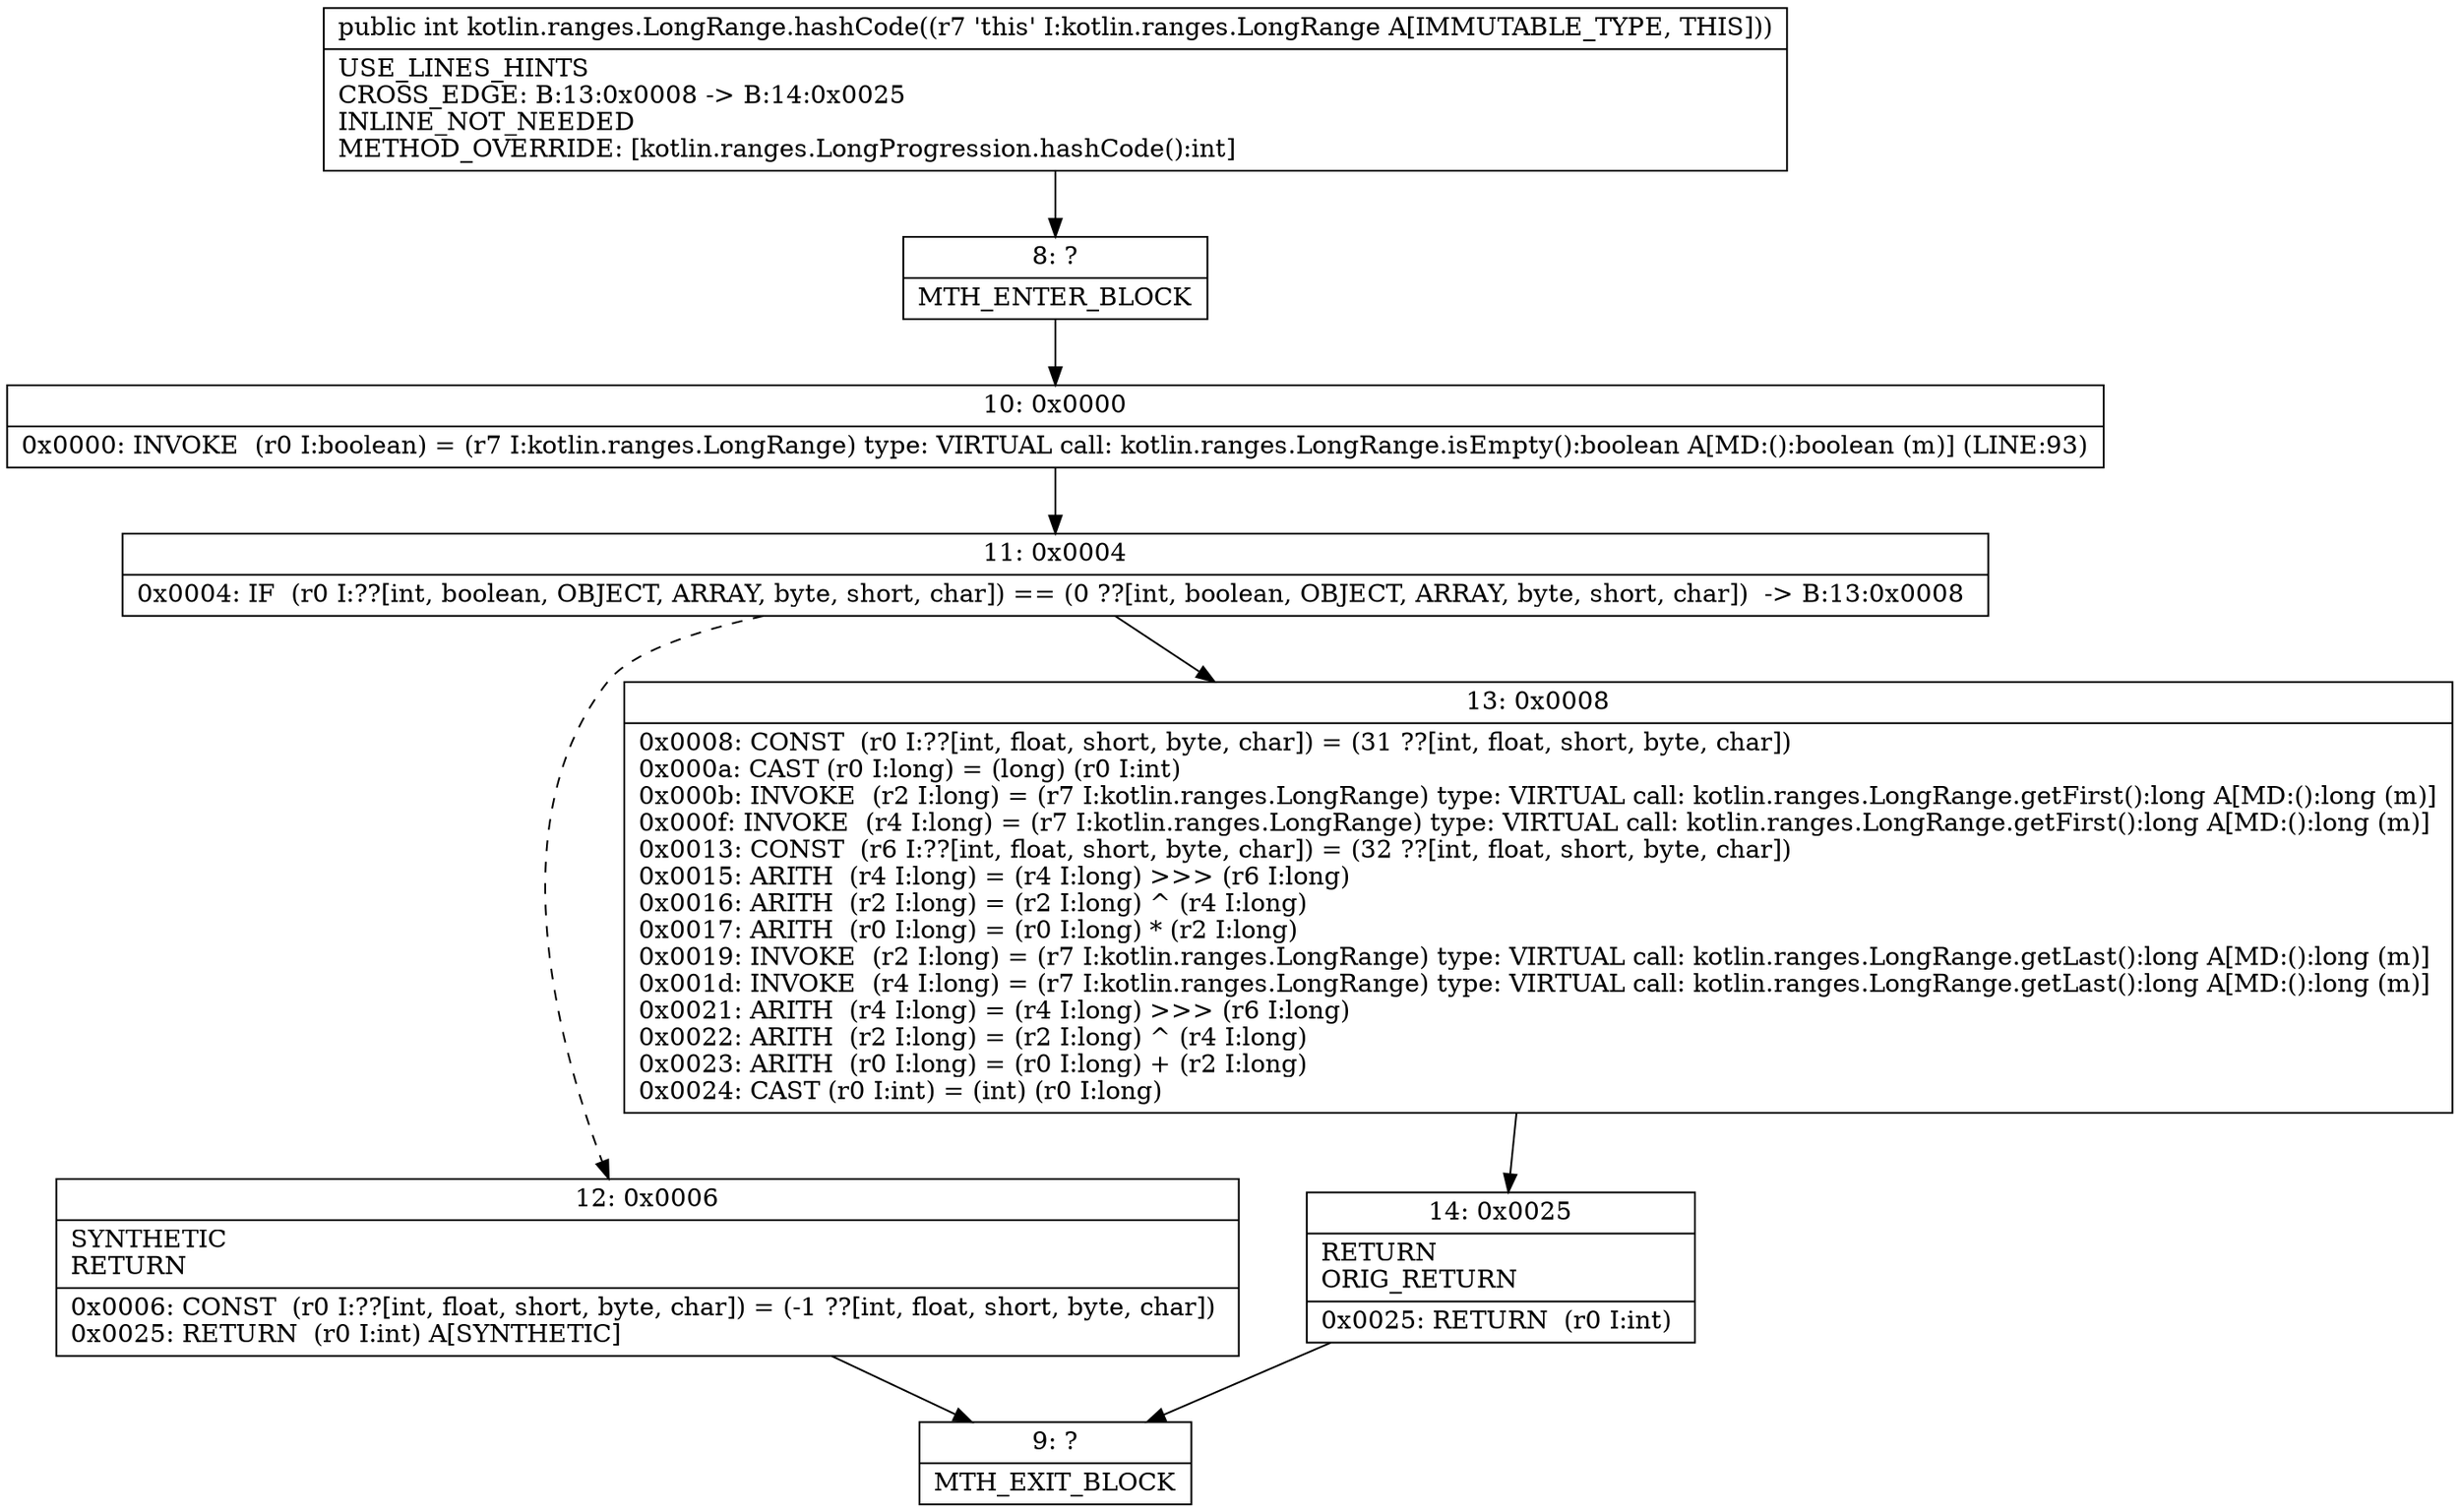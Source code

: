 digraph "CFG forkotlin.ranges.LongRange.hashCode()I" {
Node_8 [shape=record,label="{8\:\ ?|MTH_ENTER_BLOCK\l}"];
Node_10 [shape=record,label="{10\:\ 0x0000|0x0000: INVOKE  (r0 I:boolean) = (r7 I:kotlin.ranges.LongRange) type: VIRTUAL call: kotlin.ranges.LongRange.isEmpty():boolean A[MD:():boolean (m)] (LINE:93)\l}"];
Node_11 [shape=record,label="{11\:\ 0x0004|0x0004: IF  (r0 I:??[int, boolean, OBJECT, ARRAY, byte, short, char]) == (0 ??[int, boolean, OBJECT, ARRAY, byte, short, char])  \-\> B:13:0x0008 \l}"];
Node_12 [shape=record,label="{12\:\ 0x0006|SYNTHETIC\lRETURN\l|0x0006: CONST  (r0 I:??[int, float, short, byte, char]) = (\-1 ??[int, float, short, byte, char]) \l0x0025: RETURN  (r0 I:int) A[SYNTHETIC]\l}"];
Node_9 [shape=record,label="{9\:\ ?|MTH_EXIT_BLOCK\l}"];
Node_13 [shape=record,label="{13\:\ 0x0008|0x0008: CONST  (r0 I:??[int, float, short, byte, char]) = (31 ??[int, float, short, byte, char]) \l0x000a: CAST (r0 I:long) = (long) (r0 I:int) \l0x000b: INVOKE  (r2 I:long) = (r7 I:kotlin.ranges.LongRange) type: VIRTUAL call: kotlin.ranges.LongRange.getFirst():long A[MD:():long (m)]\l0x000f: INVOKE  (r4 I:long) = (r7 I:kotlin.ranges.LongRange) type: VIRTUAL call: kotlin.ranges.LongRange.getFirst():long A[MD:():long (m)]\l0x0013: CONST  (r6 I:??[int, float, short, byte, char]) = (32 ??[int, float, short, byte, char]) \l0x0015: ARITH  (r4 I:long) = (r4 I:long) \>\>\> (r6 I:long) \l0x0016: ARITH  (r2 I:long) = (r2 I:long) ^ (r4 I:long) \l0x0017: ARITH  (r0 I:long) = (r0 I:long) * (r2 I:long) \l0x0019: INVOKE  (r2 I:long) = (r7 I:kotlin.ranges.LongRange) type: VIRTUAL call: kotlin.ranges.LongRange.getLast():long A[MD:():long (m)]\l0x001d: INVOKE  (r4 I:long) = (r7 I:kotlin.ranges.LongRange) type: VIRTUAL call: kotlin.ranges.LongRange.getLast():long A[MD:():long (m)]\l0x0021: ARITH  (r4 I:long) = (r4 I:long) \>\>\> (r6 I:long) \l0x0022: ARITH  (r2 I:long) = (r2 I:long) ^ (r4 I:long) \l0x0023: ARITH  (r0 I:long) = (r0 I:long) + (r2 I:long) \l0x0024: CAST (r0 I:int) = (int) (r0 I:long) \l}"];
Node_14 [shape=record,label="{14\:\ 0x0025|RETURN\lORIG_RETURN\l|0x0025: RETURN  (r0 I:int) \l}"];
MethodNode[shape=record,label="{public int kotlin.ranges.LongRange.hashCode((r7 'this' I:kotlin.ranges.LongRange A[IMMUTABLE_TYPE, THIS]))  | USE_LINES_HINTS\lCROSS_EDGE: B:13:0x0008 \-\> B:14:0x0025\lINLINE_NOT_NEEDED\lMETHOD_OVERRIDE: [kotlin.ranges.LongProgression.hashCode():int]\l}"];
MethodNode -> Node_8;Node_8 -> Node_10;
Node_10 -> Node_11;
Node_11 -> Node_12[style=dashed];
Node_11 -> Node_13;
Node_12 -> Node_9;
Node_13 -> Node_14;
Node_14 -> Node_9;
}


